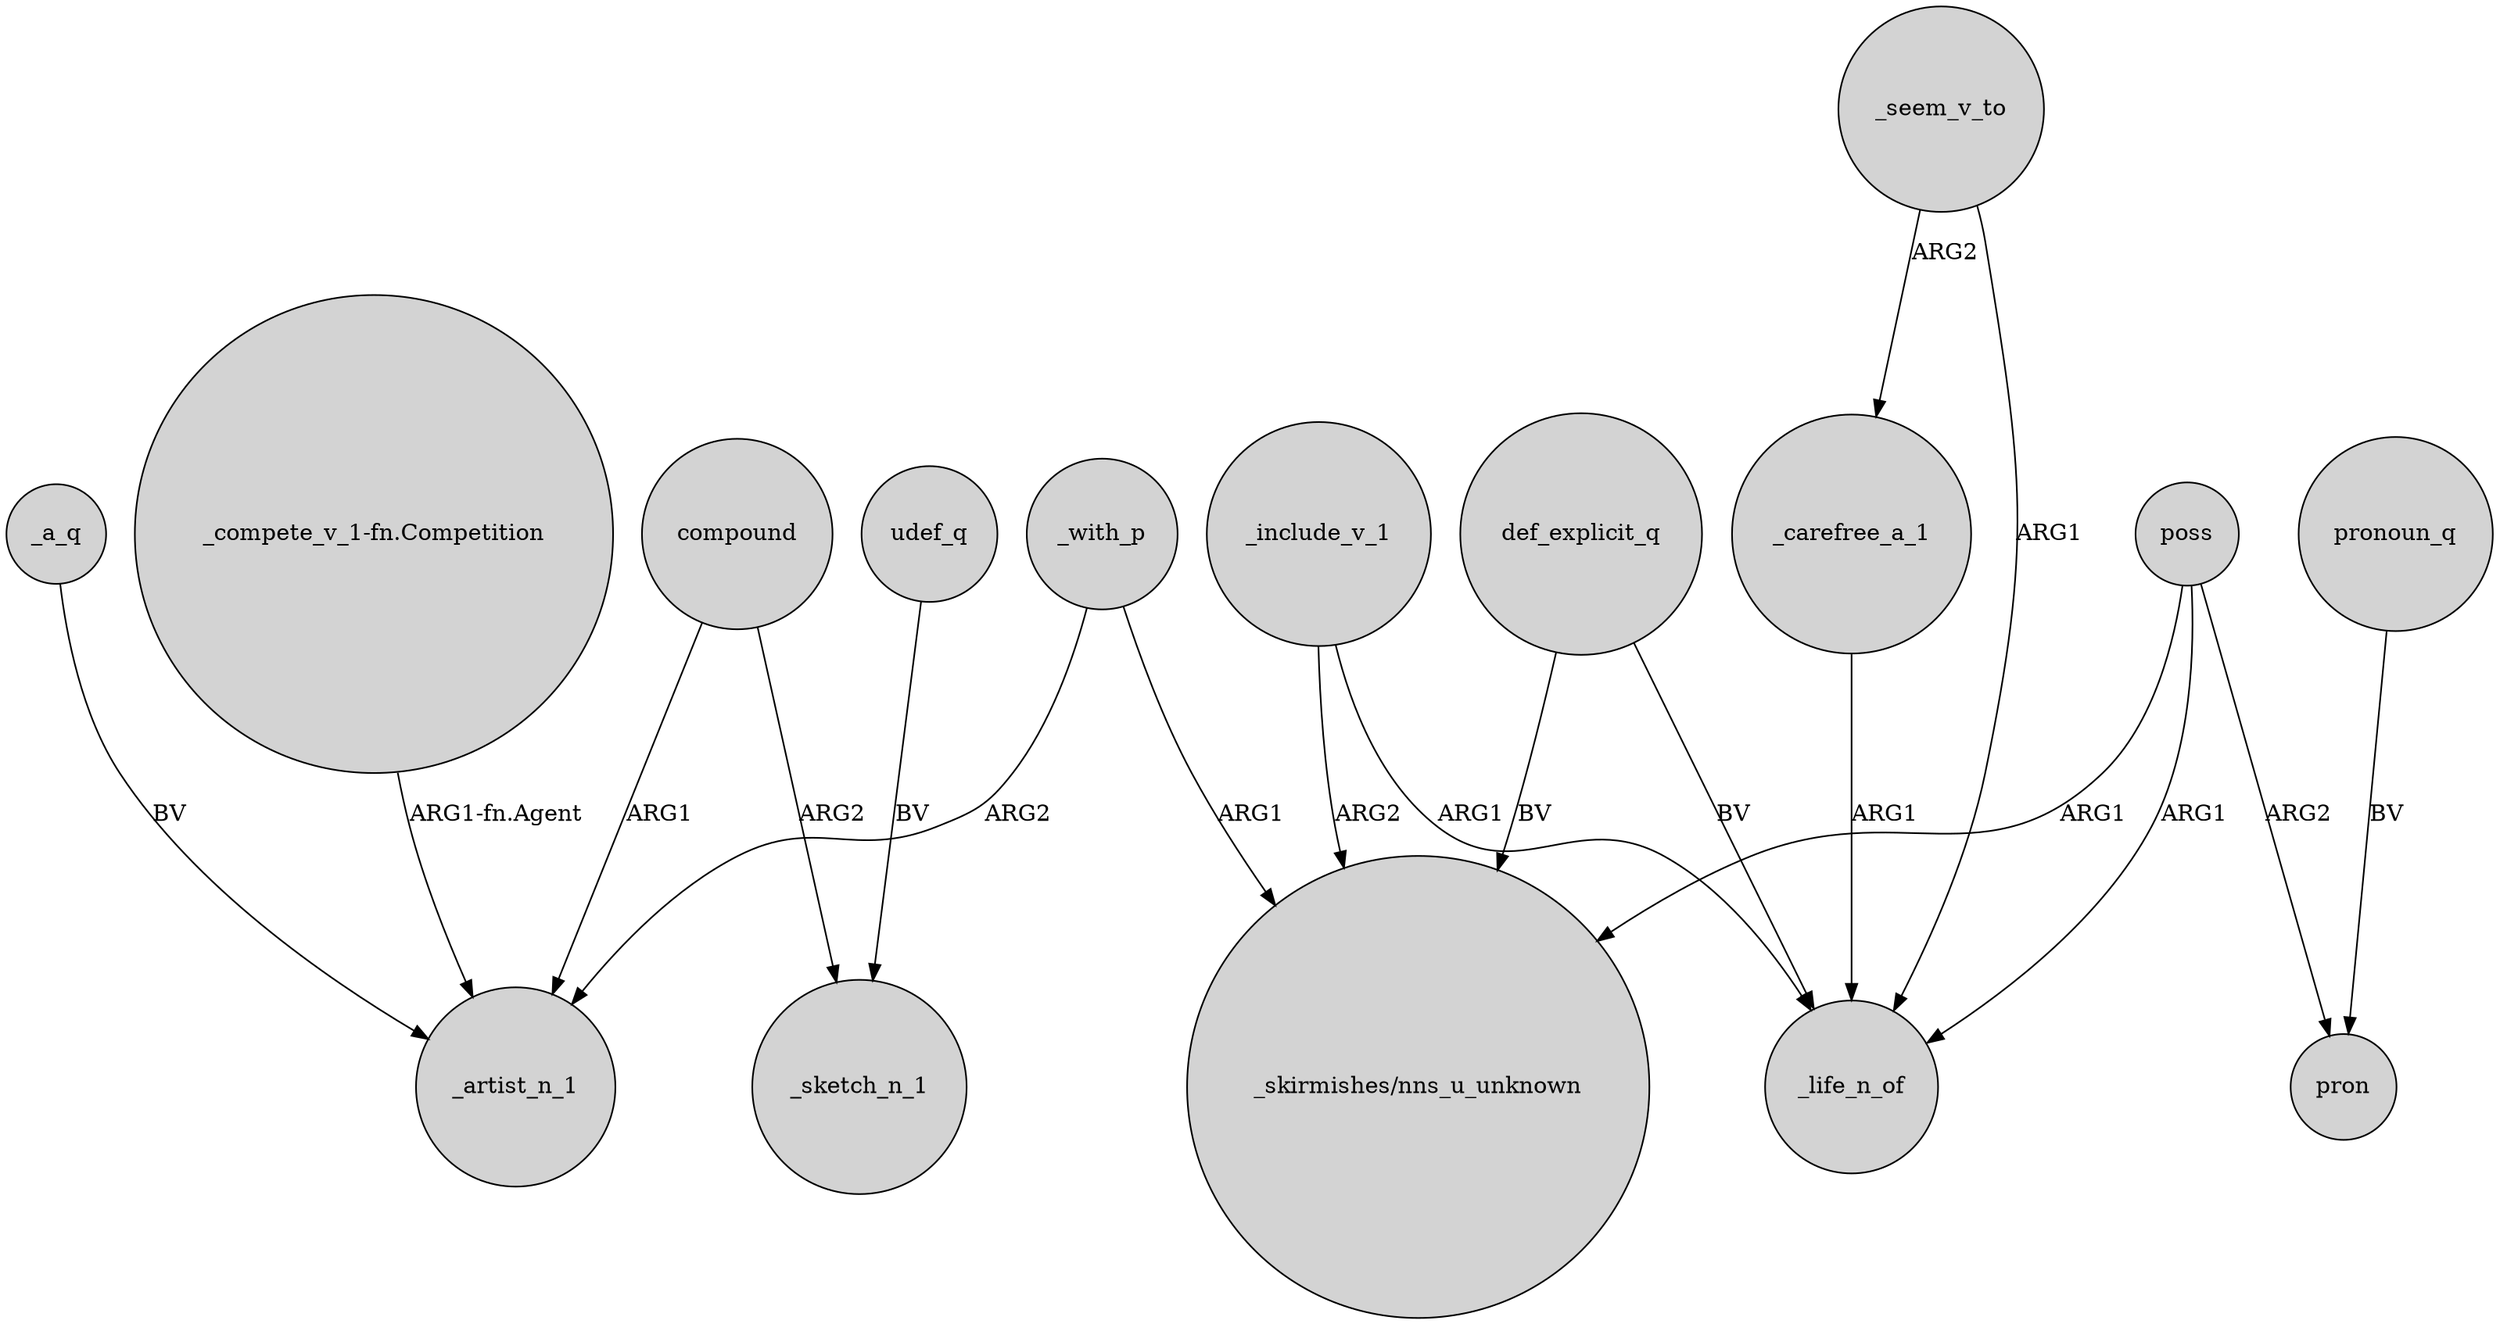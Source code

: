 digraph {
	node [shape=circle style=filled]
	"_compete_v_1-fn.Competition" -> _artist_n_1 [label="ARG1-fn.Agent"]
	compound -> _artist_n_1 [label=ARG1]
	def_explicit_q -> _life_n_of [label=BV]
	_with_p -> "_skirmishes/nns_u_unknown" [label=ARG1]
	poss -> pron [label=ARG2]
	def_explicit_q -> "_skirmishes/nns_u_unknown" [label=BV]
	poss -> "_skirmishes/nns_u_unknown" [label=ARG1]
	_include_v_1 -> _life_n_of [label=ARG1]
	compound -> _sketch_n_1 [label=ARG2]
	udef_q -> _sketch_n_1 [label=BV]
	_carefree_a_1 -> _life_n_of [label=ARG1]
	_include_v_1 -> "_skirmishes/nns_u_unknown" [label=ARG2]
	_with_p -> _artist_n_1 [label=ARG2]
	_a_q -> _artist_n_1 [label=BV]
	_seem_v_to -> _life_n_of [label=ARG1]
	_seem_v_to -> _carefree_a_1 [label=ARG2]
	poss -> _life_n_of [label=ARG1]
	pronoun_q -> pron [label=BV]
}
